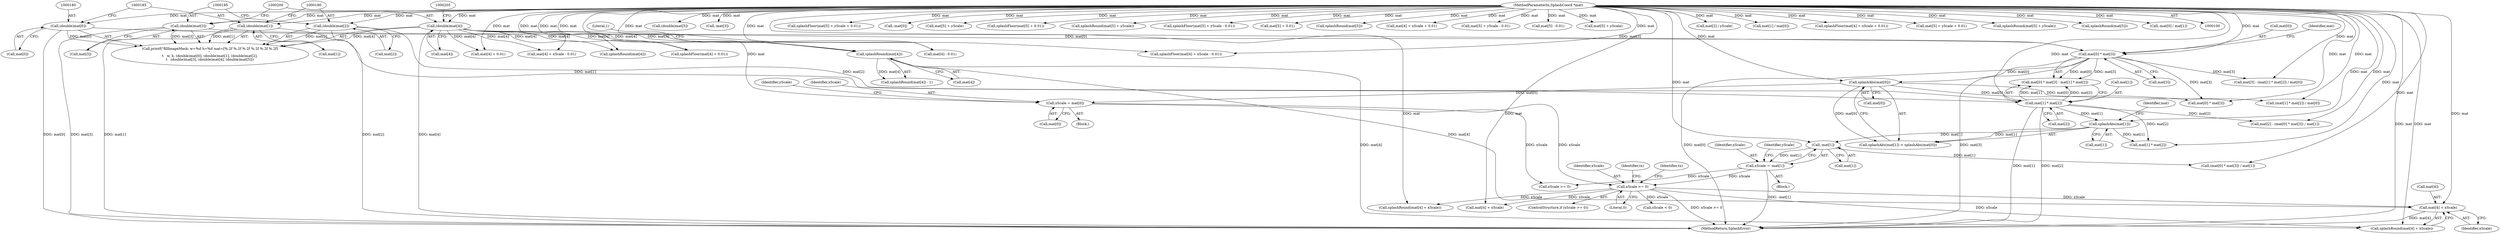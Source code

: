 digraph "0_poppler_9cf2325fb22f812b31858e519411f57747d39bd8_1@pointer" {
"1000373" [label="(Call,mat[4] + xScale)"];
"1000365" [label="(Call,splashRound(mat[4]))"];
"1000199" [label="(Call,(double)mat[4])"];
"1000105" [label="(MethodParameterIn,SplashCoord *mat)"];
"1000340" [label="(Call,xScale >= 0)"];
"1000298" [label="(Call,xScale = mat[0])"];
"1000248" [label="(Call,splashAbs(mat[0]))"];
"1000223" [label="(Call,mat[0] * mat[3])"];
"1000179" [label="(Call,(double)mat[0])"];
"1000194" [label="(Call,(double)mat[3])"];
"1000255" [label="(Call,xScale = -mat[1])"];
"1000257" [label="(Call,-mat[1])"];
"1000244" [label="(Call,splashAbs(mat[1]))"];
"1000230" [label="(Call,mat[1] * mat[2])"];
"1000184" [label="(Call,(double)mat[1])"];
"1000189" [label="(Call,(double)mat[2])"];
"1000345" [label="(Identifier,tx)"];
"1000204" [label="(Call,(double)mat[5])"];
"1000340" [label="(Call,xScale >= 0)"];
"1000364" [label="(Call,splashRound(mat[4]) - 1)"];
"1000281" [label="(Call,-mat[3])"];
"1000234" [label="(Call,mat[2])"];
"1000105" [label="(MethodParameterIn,SplashCoord *mat)"];
"1000268" [label="(Call,mat[0] * mat[3])"];
"1000196" [label="(Call,mat[3])"];
"1000248" [label="(Call,splashAbs(mat[0]))"];
"1000194" [label="(Call,(double)mat[3])"];
"1000175" [label="(Call,printf(\"fillImageMask: w=%d h=%d mat=[%.2f %.2f %.2f %.2f %.2f %.2f]\n\",\n\t   w, h, (double)mat[0], (double)mat[1], (double)mat[2],\n\t   (double)mat[3], (double)mat[4], (double)mat[5]))"];
"1000263" [label="(Call,mat[2] - (mat[0] * mat[3]) / mat[1])"];
"1000407" [label="(Call,splashFloor(mat[4] + 0.01))"];
"1000388" [label="(Call,mat[4] - 0.01)"];
"1000490" [label="(Call,splashFloor(mat[5] + yScale + 0.01))"];
"1000181" [label="(Call,mat[0])"];
"1000262" [label="(Identifier,yScale)"];
"1000256" [label="(Identifier,xScale)"];
"1000377" [label="(Identifier,xScale)"];
"1000224" [label="(Call,mat[0])"];
"1000243" [label="(Call,splashAbs(mat[1]) > splashAbs(mat[0]))"];
"1000309" [label="(Call,(mat[1] * mat[2]) / mat[0])"];
"1000222" [label="(Call,mat[0] * mat[3] - mat[1] * mat[2])"];
"1000289" [label="(Call,-mat[0])"];
"1000449" [label="(Call,mat[5] + yScale)"];
"1000342" [label="(Literal,0)"];
"1000502" [label="(Call,splashFloor(mat[5] + 0.01))"];
"1000467" [label="(Call,splashRound(mat[5] + yScale))"];
"1001280" [label="(MethodReturn,SplashError)"];
"1000372" [label="(Call,splashRound(mat[4] + xScale))"];
"1000510" [label="(Call,splashFloor(mat[5] + yScale - 0.01))"];
"1000415" [label="(Call,splashFloor(mat[4] + xScale - 0.01))"];
"1000529" [label="(Call,xScale < 0)"];
"1000503" [label="(Call,mat[5] + 0.01)"];
"1000304" [label="(Identifier,yScale)"];
"1000227" [label="(Call,mat[3])"];
"1000267" [label="(Call,(mat[0] * mat[3]) / mat[1])"];
"1000374" [label="(Call,mat[4])"];
"1000408" [label="(Call,mat[4] + 0.01)"];
"1000441" [label="(Call,splashRound(mat[5]))"];
"1000250" [label="(Identifier,mat)"];
"1000297" [label="(Block,)"];
"1000396" [label="(Call,mat[4] + xScale + 0.01)"];
"1000191" [label="(Call,mat[2])"];
"1000511" [label="(Call,mat[5] + yScale - 0.01)"];
"1000230" [label="(Call,mat[1] * mat[2])"];
"1000305" [label="(Call,mat[3] - (mat[1] * mat[2]) / mat[0])"];
"1000363" [label="(Identifier,tx)"];
"1000232" [label="(Identifier,mat)"];
"1000365" [label="(Call,splashRound(mat[4]))"];
"1000245" [label="(Call,mat[1])"];
"1000483" [label="(Call,mat[5] - 0.01)"];
"1000353" [label="(Call,splashRound(mat[4] + xScale))"];
"1000369" [label="(Literal,1)"];
"1000249" [label="(Call,mat[0])"];
"1000184" [label="(Call,(double)mat[1])"];
"1000468" [label="(Call,mat[5] + yScale)"];
"1000244" [label="(Call,splashAbs(mat[1]))"];
"1000341" [label="(Identifier,xScale)"];
"1000339" [label="(ControlStructure,if (xScale >= 0))"];
"1000300" [label="(Call,mat[0])"];
"1000186" [label="(Call,mat[1])"];
"1000416" [label="(Call,mat[4] + xScale - 0.01)"];
"1000258" [label="(Call,mat[1])"];
"1000346" [label="(Call,splashRound(mat[4]))"];
"1000223" [label="(Call,mat[0] * mat[3])"];
"1000322" [label="(Call,mat[2] / yScale)"];
"1000381" [label="(Call,xScale >= 0)"];
"1000354" [label="(Call,mat[4] + xScale)"];
"1000179" [label="(Call,(double)mat[0])"];
"1000329" [label="(Call,mat[1] / mat[0])"];
"1000373" [label="(Call,mat[4] + xScale)"];
"1000255" [label="(Call,xScale = -mat[1])"];
"1000231" [label="(Call,mat[1])"];
"1000201" [label="(Call,mat[4])"];
"1000299" [label="(Identifier,xScale)"];
"1000298" [label="(Call,xScale = mat[0])"];
"1000310" [label="(Call,mat[1] * mat[2])"];
"1000395" [label="(Call,splashFloor(mat[4] + xScale + 0.01))"];
"1000199" [label="(Call,(double)mat[4])"];
"1000491" [label="(Call,mat[5] + yScale + 0.01)"];
"1000448" [label="(Call,splashRound(mat[5] + yScale))"];
"1000460" [label="(Call,splashRound(mat[5]))"];
"1000366" [label="(Call,mat[4])"];
"1000257" [label="(Call,-mat[1])"];
"1000254" [label="(Block,)"];
"1000189" [label="(Call,(double)mat[2])"];
"1000288" [label="(Call,-mat[0] / mat[1])"];
"1000373" -> "1000372"  [label="AST: "];
"1000373" -> "1000377"  [label="CFG: "];
"1000374" -> "1000373"  [label="AST: "];
"1000377" -> "1000373"  [label="AST: "];
"1000372" -> "1000373"  [label="CFG: "];
"1000373" -> "1001280"  [label="DDG: mat[4]"];
"1000365" -> "1000373"  [label="DDG: mat[4]"];
"1000105" -> "1000373"  [label="DDG: mat"];
"1000340" -> "1000373"  [label="DDG: xScale"];
"1000365" -> "1000364"  [label="AST: "];
"1000365" -> "1000366"  [label="CFG: "];
"1000366" -> "1000365"  [label="AST: "];
"1000369" -> "1000365"  [label="CFG: "];
"1000365" -> "1000364"  [label="DDG: mat[4]"];
"1000199" -> "1000365"  [label="DDG: mat[4]"];
"1000105" -> "1000365"  [label="DDG: mat"];
"1000365" -> "1000372"  [label="DDG: mat[4]"];
"1000199" -> "1000175"  [label="AST: "];
"1000199" -> "1000201"  [label="CFG: "];
"1000200" -> "1000199"  [label="AST: "];
"1000201" -> "1000199"  [label="AST: "];
"1000205" -> "1000199"  [label="CFG: "];
"1000199" -> "1001280"  [label="DDG: mat[4]"];
"1000199" -> "1000175"  [label="DDG: mat[4]"];
"1000105" -> "1000199"  [label="DDG: mat"];
"1000199" -> "1000346"  [label="DDG: mat[4]"];
"1000199" -> "1000388"  [label="DDG: mat[4]"];
"1000199" -> "1000407"  [label="DDG: mat[4]"];
"1000199" -> "1000408"  [label="DDG: mat[4]"];
"1000199" -> "1000415"  [label="DDG: mat[4]"];
"1000199" -> "1000416"  [label="DDG: mat[4]"];
"1000105" -> "1000100"  [label="AST: "];
"1000105" -> "1001280"  [label="DDG: mat"];
"1000105" -> "1000179"  [label="DDG: mat"];
"1000105" -> "1000184"  [label="DDG: mat"];
"1000105" -> "1000189"  [label="DDG: mat"];
"1000105" -> "1000194"  [label="DDG: mat"];
"1000105" -> "1000204"  [label="DDG: mat"];
"1000105" -> "1000223"  [label="DDG: mat"];
"1000105" -> "1000230"  [label="DDG: mat"];
"1000105" -> "1000244"  [label="DDG: mat"];
"1000105" -> "1000248"  [label="DDG: mat"];
"1000105" -> "1000257"  [label="DDG: mat"];
"1000105" -> "1000263"  [label="DDG: mat"];
"1000105" -> "1000268"  [label="DDG: mat"];
"1000105" -> "1000267"  [label="DDG: mat"];
"1000105" -> "1000281"  [label="DDG: mat"];
"1000105" -> "1000289"  [label="DDG: mat"];
"1000105" -> "1000288"  [label="DDG: mat"];
"1000105" -> "1000298"  [label="DDG: mat"];
"1000105" -> "1000305"  [label="DDG: mat"];
"1000105" -> "1000310"  [label="DDG: mat"];
"1000105" -> "1000309"  [label="DDG: mat"];
"1000105" -> "1000322"  [label="DDG: mat"];
"1000105" -> "1000329"  [label="DDG: mat"];
"1000105" -> "1000346"  [label="DDG: mat"];
"1000105" -> "1000353"  [label="DDG: mat"];
"1000105" -> "1000354"  [label="DDG: mat"];
"1000105" -> "1000372"  [label="DDG: mat"];
"1000105" -> "1000388"  [label="DDG: mat"];
"1000105" -> "1000395"  [label="DDG: mat"];
"1000105" -> "1000396"  [label="DDG: mat"];
"1000105" -> "1000407"  [label="DDG: mat"];
"1000105" -> "1000408"  [label="DDG: mat"];
"1000105" -> "1000415"  [label="DDG: mat"];
"1000105" -> "1000416"  [label="DDG: mat"];
"1000105" -> "1000441"  [label="DDG: mat"];
"1000105" -> "1000448"  [label="DDG: mat"];
"1000105" -> "1000449"  [label="DDG: mat"];
"1000105" -> "1000460"  [label="DDG: mat"];
"1000105" -> "1000467"  [label="DDG: mat"];
"1000105" -> "1000468"  [label="DDG: mat"];
"1000105" -> "1000483"  [label="DDG: mat"];
"1000105" -> "1000490"  [label="DDG: mat"];
"1000105" -> "1000491"  [label="DDG: mat"];
"1000105" -> "1000502"  [label="DDG: mat"];
"1000105" -> "1000503"  [label="DDG: mat"];
"1000105" -> "1000510"  [label="DDG: mat"];
"1000105" -> "1000511"  [label="DDG: mat"];
"1000340" -> "1000339"  [label="AST: "];
"1000340" -> "1000342"  [label="CFG: "];
"1000341" -> "1000340"  [label="AST: "];
"1000342" -> "1000340"  [label="AST: "];
"1000345" -> "1000340"  [label="CFG: "];
"1000363" -> "1000340"  [label="CFG: "];
"1000340" -> "1001280"  [label="DDG: xScale >= 0"];
"1000298" -> "1000340"  [label="DDG: xScale"];
"1000255" -> "1000340"  [label="DDG: xScale"];
"1000340" -> "1000353"  [label="DDG: xScale"];
"1000340" -> "1000354"  [label="DDG: xScale"];
"1000340" -> "1000372"  [label="DDG: xScale"];
"1000340" -> "1000529"  [label="DDG: xScale"];
"1000298" -> "1000297"  [label="AST: "];
"1000298" -> "1000300"  [label="CFG: "];
"1000299" -> "1000298"  [label="AST: "];
"1000300" -> "1000298"  [label="AST: "];
"1000304" -> "1000298"  [label="CFG: "];
"1000248" -> "1000298"  [label="DDG: mat[0]"];
"1000298" -> "1000381"  [label="DDG: xScale"];
"1000248" -> "1000243"  [label="AST: "];
"1000248" -> "1000249"  [label="CFG: "];
"1000249" -> "1000248"  [label="AST: "];
"1000243" -> "1000248"  [label="CFG: "];
"1000248" -> "1000243"  [label="DDG: mat[0]"];
"1000223" -> "1000248"  [label="DDG: mat[0]"];
"1000248" -> "1000268"  [label="DDG: mat[0]"];
"1000248" -> "1000309"  [label="DDG: mat[0]"];
"1000223" -> "1000222"  [label="AST: "];
"1000223" -> "1000227"  [label="CFG: "];
"1000224" -> "1000223"  [label="AST: "];
"1000227" -> "1000223"  [label="AST: "];
"1000232" -> "1000223"  [label="CFG: "];
"1000223" -> "1001280"  [label="DDG: mat[3]"];
"1000223" -> "1001280"  [label="DDG: mat[0]"];
"1000223" -> "1000222"  [label="DDG: mat[0]"];
"1000223" -> "1000222"  [label="DDG: mat[3]"];
"1000179" -> "1000223"  [label="DDG: mat[0]"];
"1000194" -> "1000223"  [label="DDG: mat[3]"];
"1000223" -> "1000268"  [label="DDG: mat[3]"];
"1000223" -> "1000305"  [label="DDG: mat[3]"];
"1000179" -> "1000175"  [label="AST: "];
"1000179" -> "1000181"  [label="CFG: "];
"1000180" -> "1000179"  [label="AST: "];
"1000181" -> "1000179"  [label="AST: "];
"1000185" -> "1000179"  [label="CFG: "];
"1000179" -> "1001280"  [label="DDG: mat[0]"];
"1000179" -> "1000175"  [label="DDG: mat[0]"];
"1000194" -> "1000175"  [label="AST: "];
"1000194" -> "1000196"  [label="CFG: "];
"1000195" -> "1000194"  [label="AST: "];
"1000196" -> "1000194"  [label="AST: "];
"1000200" -> "1000194"  [label="CFG: "];
"1000194" -> "1001280"  [label="DDG: mat[3]"];
"1000194" -> "1000175"  [label="DDG: mat[3]"];
"1000255" -> "1000254"  [label="AST: "];
"1000255" -> "1000257"  [label="CFG: "];
"1000256" -> "1000255"  [label="AST: "];
"1000257" -> "1000255"  [label="AST: "];
"1000262" -> "1000255"  [label="CFG: "];
"1000255" -> "1001280"  [label="DDG: -mat[1]"];
"1000257" -> "1000255"  [label="DDG: mat[1]"];
"1000255" -> "1000381"  [label="DDG: xScale"];
"1000257" -> "1000258"  [label="CFG: "];
"1000258" -> "1000257"  [label="AST: "];
"1000244" -> "1000257"  [label="DDG: mat[1]"];
"1000257" -> "1000267"  [label="DDG: mat[1]"];
"1000244" -> "1000243"  [label="AST: "];
"1000244" -> "1000245"  [label="CFG: "];
"1000245" -> "1000244"  [label="AST: "];
"1000250" -> "1000244"  [label="CFG: "];
"1000244" -> "1000243"  [label="DDG: mat[1]"];
"1000230" -> "1000244"  [label="DDG: mat[1]"];
"1000244" -> "1000310"  [label="DDG: mat[1]"];
"1000230" -> "1000222"  [label="AST: "];
"1000230" -> "1000234"  [label="CFG: "];
"1000231" -> "1000230"  [label="AST: "];
"1000234" -> "1000230"  [label="AST: "];
"1000222" -> "1000230"  [label="CFG: "];
"1000230" -> "1001280"  [label="DDG: mat[1]"];
"1000230" -> "1001280"  [label="DDG: mat[2]"];
"1000230" -> "1000222"  [label="DDG: mat[1]"];
"1000230" -> "1000222"  [label="DDG: mat[2]"];
"1000184" -> "1000230"  [label="DDG: mat[1]"];
"1000189" -> "1000230"  [label="DDG: mat[2]"];
"1000230" -> "1000263"  [label="DDG: mat[2]"];
"1000230" -> "1000310"  [label="DDG: mat[2]"];
"1000184" -> "1000175"  [label="AST: "];
"1000184" -> "1000186"  [label="CFG: "];
"1000185" -> "1000184"  [label="AST: "];
"1000186" -> "1000184"  [label="AST: "];
"1000190" -> "1000184"  [label="CFG: "];
"1000184" -> "1001280"  [label="DDG: mat[1]"];
"1000184" -> "1000175"  [label="DDG: mat[1]"];
"1000189" -> "1000175"  [label="AST: "];
"1000189" -> "1000191"  [label="CFG: "];
"1000190" -> "1000189"  [label="AST: "];
"1000191" -> "1000189"  [label="AST: "];
"1000195" -> "1000189"  [label="CFG: "];
"1000189" -> "1001280"  [label="DDG: mat[2]"];
"1000189" -> "1000175"  [label="DDG: mat[2]"];
}
